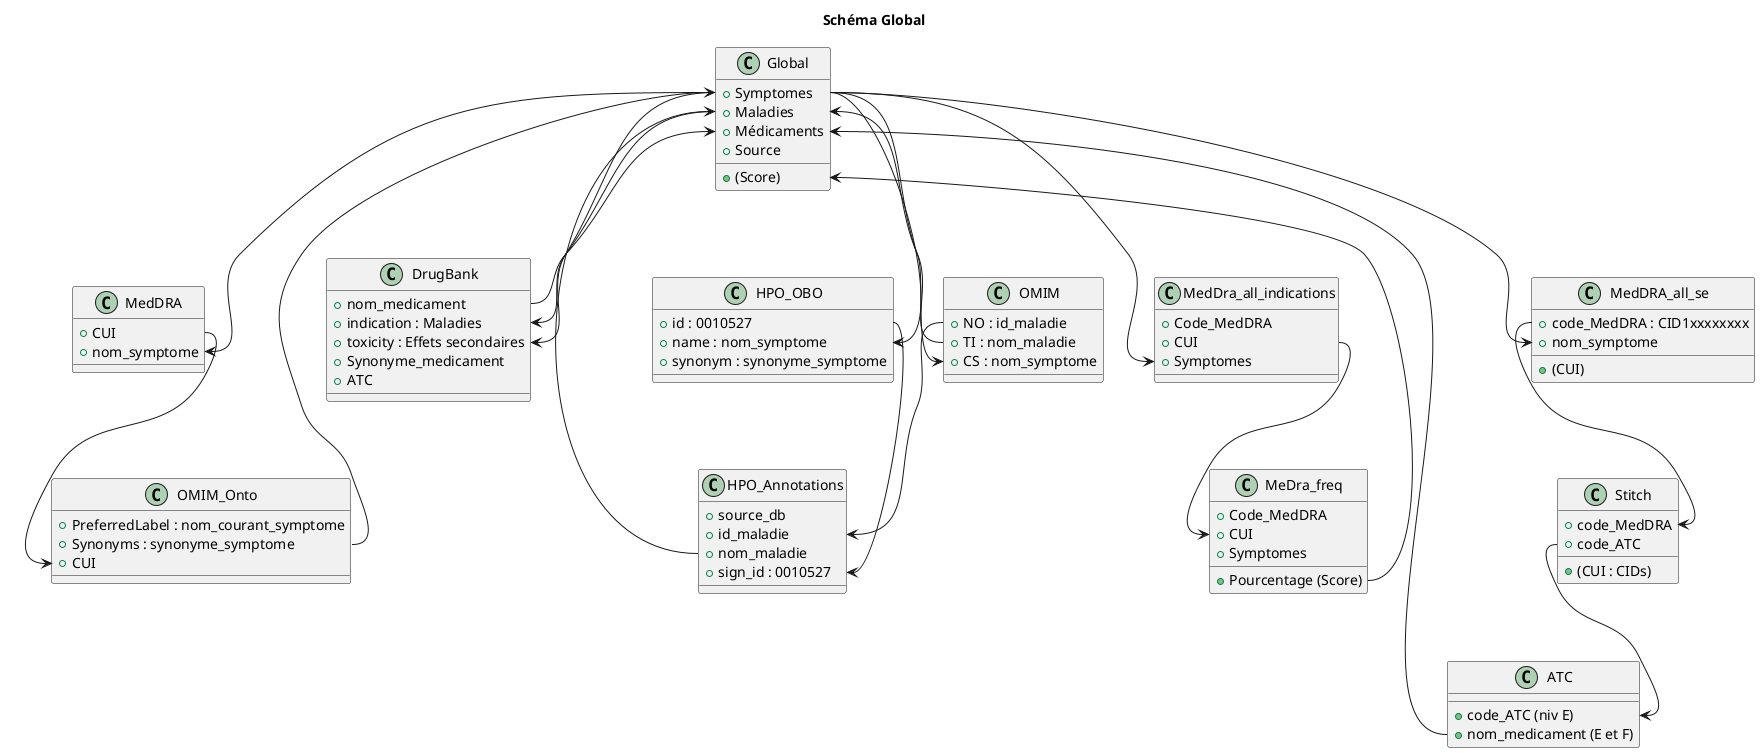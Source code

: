 @startuml
skinparam shadowing false

title Schéma Global


class Global{
    + Symptomes
    + Maladies
    + Médicaments
    + Source
    + (Score)
}

class MedDRA_all_se {
    + code_MedDRA : CID1xxxxxxxx
    + (CUI)
    + nom_symptome
}

class Stitch{
    + code_MedDRA
    + (CUI : CIDs)
    + code_ATC
}

class ATC{
    + code_ATC (niv E)
    + nom_medicament (E et F)
}

class HPO_Annotations {
    + source_db
    + id_maladie 
    + nom_maladie
    + sign_id : 0010527
}

class HPO_OBO{
    + id : 0010527
    + name : nom_symptome
    + synonym : synonyme_symptome
}

class OMIM_Onto {
    + PreferredLabel : nom_courant_symptome
    + Synonyms : synonyme_symptome
    + CUI
}

class OMIM{
    + NO : id_maladie
    + TI : nom_maladie
    + CS : nom_symptome 
}

class MedDRA {
    + CUI
    + nom_symptome
}

class DrugBank {
    + nom_medicament
    + indication : Maladies
    + toxicity : Effets secondaires
    + Synonyme_medicament
    + ATC
}


class MedDra_all_indications {
    + Code_MedDRA
    + CUI
    + Symptomes
}

class MeDra_freq{
    + Code_MedDRA
    + CUI
    + Pourcentage (Score)
    + Symptomes  
}

Global::Symptomes --> HPO_OBO::nom_symptome
Global::Symptomes --> MedDRA::nom_symptome
Global::Symptomes --> OMIM::nom_symptome
Global::Maladies --> DrugBank::indication
Global::Symptomes --> DrugBank::toxicity
Global::Symptomes --> MedDra_all_indications::Symptomes
Global::Symptomes --> MedDRA_all_se::nom_symptome


HPO_OBO::id --> HPO_Annotations::sign_id
HPO_Annotations::nom_maladie --> Global::Maladies

DrugBank::nom_medicament --> Global::Médicaments

MedDRA::CUI-->OMIM_Onto::CUI
OMIM_Onto::Synonyms--> Global::Symptomes

OMIM::nom_maladie-->Global::Maladies
OMIM::id_maladie-->HPO_Annotations::id_maladie


ATC::nom_medicament --> Global::Médicaments
MedDRA_all_se::code_MedDRA --> Stitch::code_MedDRA
Stitch::code_ATC--> ATC::code_ATC 
MeDra_freq::Pourcentage --> Global::Score
MedDra_all_indications::CUI --> MeDra_freq::CUI
